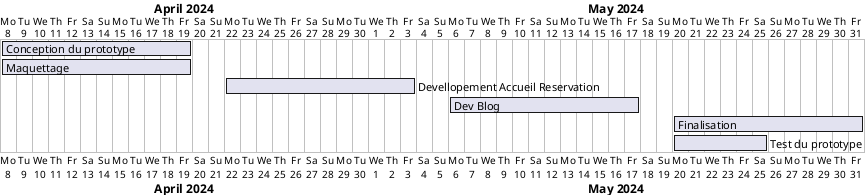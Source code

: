 @startgantt
[Conception du prototype] requires 12 days
[Maquettage] requires 12 days
[Devellopement Accueil Reservation] requires 12 days
[Dev Blog] requires 12 days
[Finalisation] requires 12 days
[Test du prototype] requires 6 days


Project starts 2024-04-08
[Conception du prototype] starts 2024-04-08
[Maquettage] starts 2024-04-08
[Devellopement Accueil Reservation] starts 2024-04-22
[Dev Blog] starts 2024-05-06
[Test du prototype] starts 2024-05-20
[Finalisation] starts 2024-05-20
@endgantt